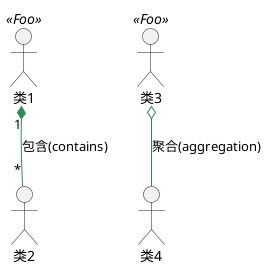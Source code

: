 @startuml
skinparam class {
    BackgroundColor PaleGreen
    ArrowColor SeaGreen
    BorderColor SpringGreen
    BackgroundColor<<Foo>> Wheat
    BorderColor<<Foo>> Tomato
}
skinparam stereotypeCBackgroundColor YellowGreen
skinparam stereotypeCBackgroundColor<< Foo >> DimGray

类1 <<Foo>>
类3 <<Foo>>
类1 "1" *-- "*" 类2 : 包含(contains)

类3 o-- 类4 : 聚合(aggregation)

@enduml